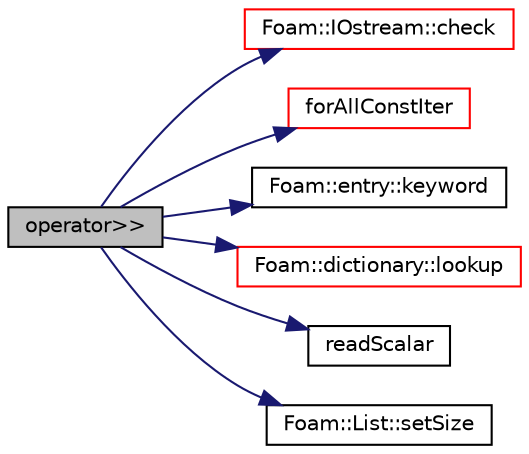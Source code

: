 digraph "operator&gt;&gt;"
{
  bgcolor="transparent";
  edge [fontname="Helvetica",fontsize="10",labelfontname="Helvetica",labelfontsize="10"];
  node [fontname="Helvetica",fontsize="10",shape=record];
  rankdir="LR";
  Node8837 [label="operator\>\>",height=0.2,width=0.4,color="black", fillcolor="grey75", style="filled", fontcolor="black"];
  Node8837 -> Node8838 [color="midnightblue",fontsize="10",style="solid",fontname="Helvetica"];
  Node8838 [label="Foam::IOstream::check",height=0.2,width=0.4,color="red",URL="$a27333.html#a367eb3425fc4e8270e2aa961df8ac8a5",tooltip="Check IOstream status for given operation. "];
  Node8837 -> Node8889 [color="midnightblue",fontsize="10",style="solid",fontname="Helvetica"];
  Node8889 [label="forAllConstIter",height=0.2,width=0.4,color="red",URL="$a39311.html#ae21e2836509b0fa7f7cedf6493b11b09"];
  Node8837 -> Node8844 [color="midnightblue",fontsize="10",style="solid",fontname="Helvetica"];
  Node8844 [label="Foam::entry::keyword",height=0.2,width=0.4,color="black",URL="$a27137.html#a524d765e79e84690b9c13f55191b85c7",tooltip="Return keyword. "];
  Node8837 -> Node8897 [color="midnightblue",fontsize="10",style="solid",fontname="Helvetica"];
  Node8897 [label="Foam::dictionary::lookup",height=0.2,width=0.4,color="red",URL="$a27129.html#a6a0727fa523e48977e27348663def509",tooltip="Find and return an entry data stream. "];
  Node8837 -> Node9003 [color="midnightblue",fontsize="10",style="solid",fontname="Helvetica"];
  Node9003 [label="readScalar",height=0.2,width=0.4,color="black",URL="$a21851.html#a828d57f6d9b9806c086a3f840a147115",tooltip="Read whole of buf as a scalar. Return true if succesful. "];
  Node8837 -> Node8902 [color="midnightblue",fontsize="10",style="solid",fontname="Helvetica"];
  Node8902 [label="Foam::List::setSize",height=0.2,width=0.4,color="black",URL="$a26833.html#aedb985ffeaf1bdbfeccc2a8730405703",tooltip="Reset size of List. "];
}
